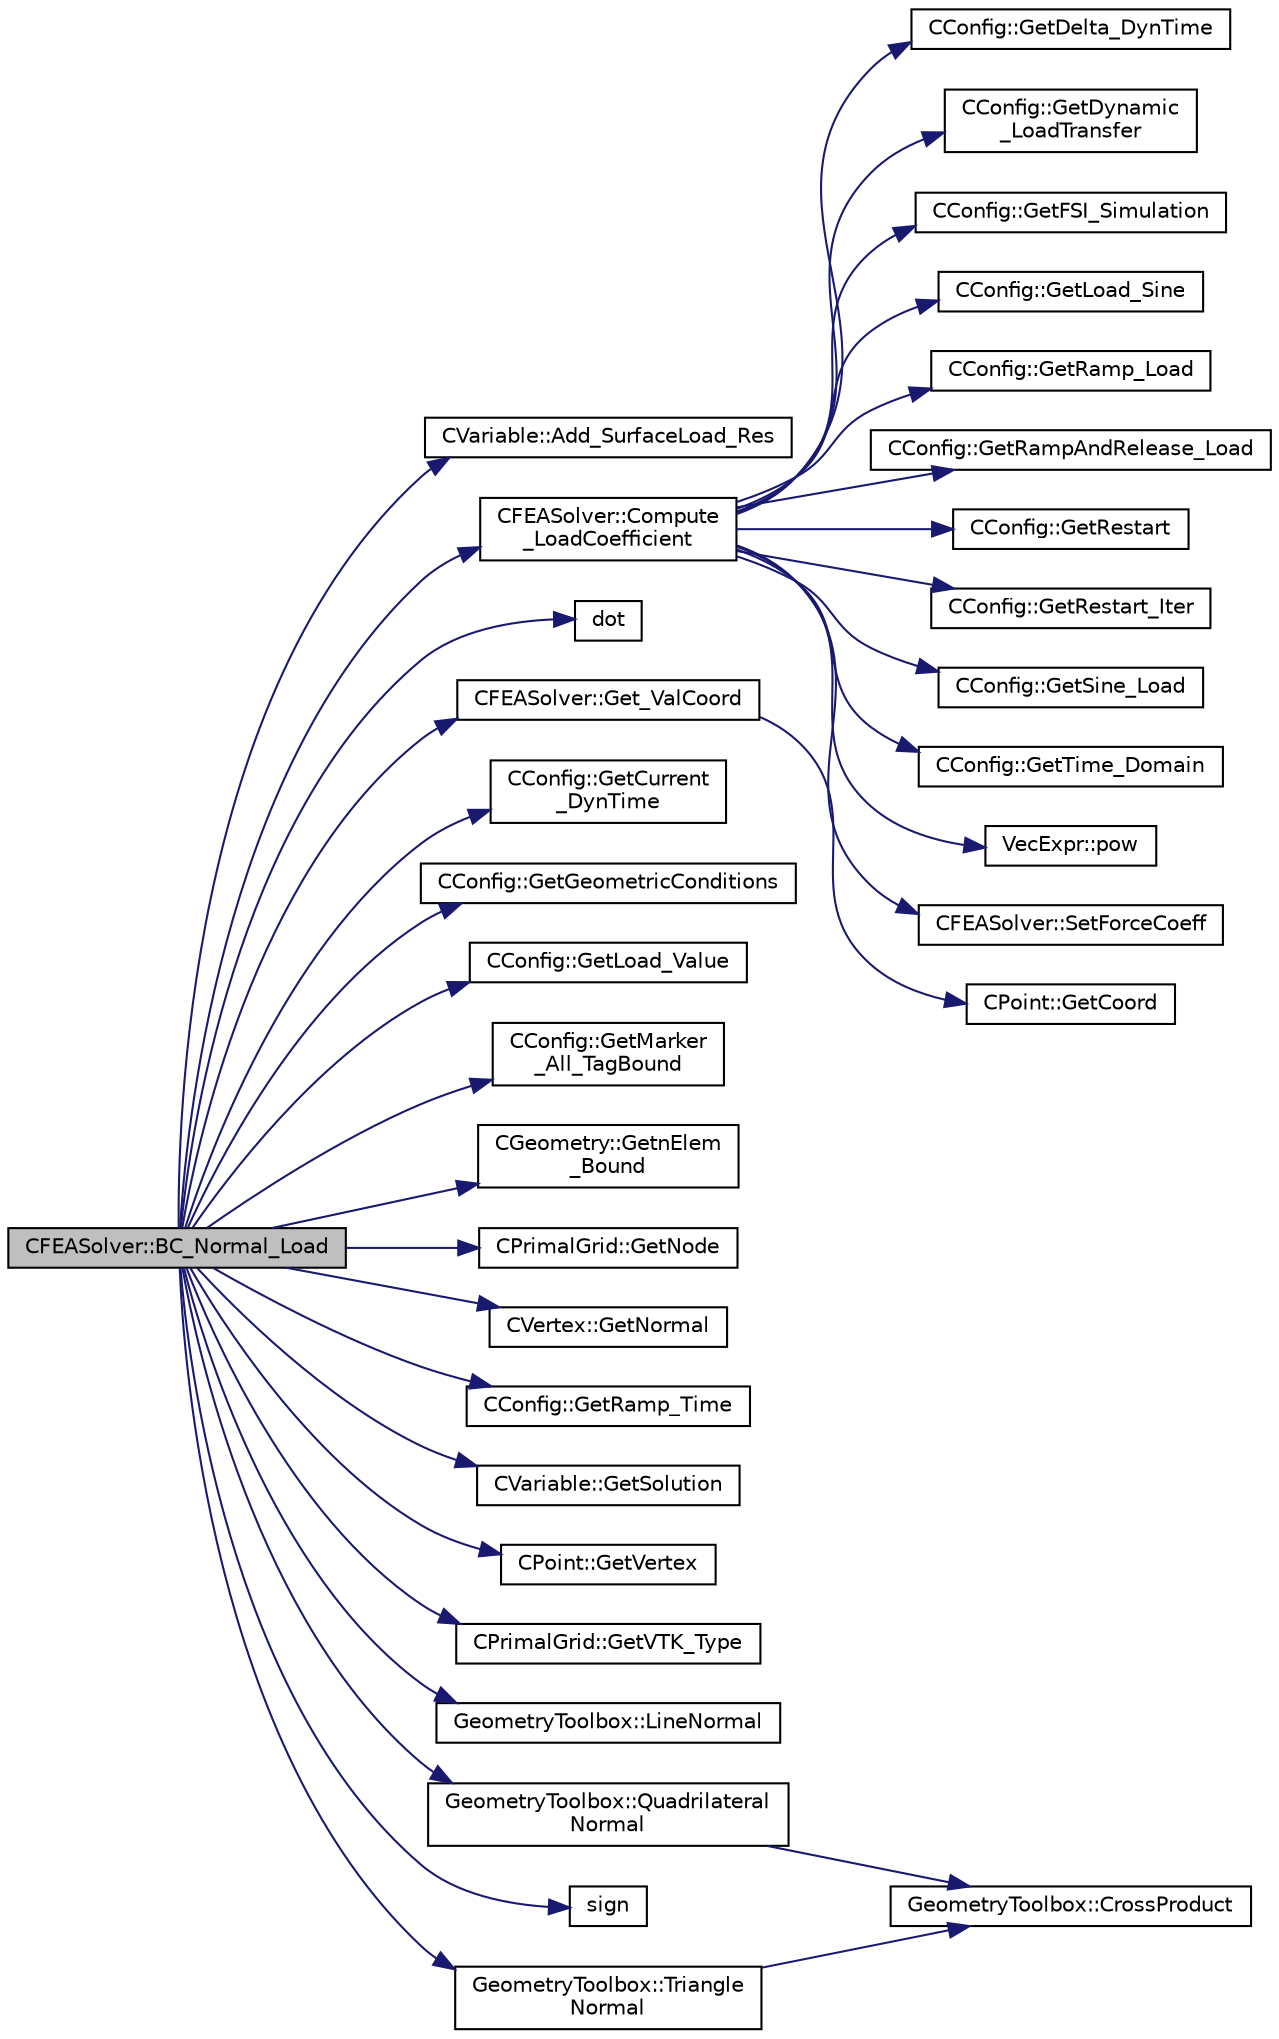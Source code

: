 digraph "CFEASolver::BC_Normal_Load"
{
 // LATEX_PDF_SIZE
  edge [fontname="Helvetica",fontsize="10",labelfontname="Helvetica",labelfontsize="10"];
  node [fontname="Helvetica",fontsize="10",shape=record];
  rankdir="LR";
  Node1 [label="CFEASolver::BC_Normal_Load",height=0.2,width=0.4,color="black", fillcolor="grey75", style="filled", fontcolor="black",tooltip="Impose a load boundary condition normal to the boundary."];
  Node1 -> Node2 [color="midnightblue",fontsize="10",style="solid",fontname="Helvetica"];
  Node2 [label="CVariable::Add_SurfaceLoad_Res",height=0.2,width=0.4,color="black", fillcolor="white", style="filled",URL="$classCVariable.html#a864225c063788816b003bd631e8a6c93",tooltip="A virtual member."];
  Node1 -> Node3 [color="midnightblue",fontsize="10",style="solid",fontname="Helvetica"];
  Node3 [label="CFEASolver::Compute\l_LoadCoefficient",height=0.2,width=0.4,color="black", fillcolor="white", style="filled",URL="$classCFEASolver.html#a107e856fe84336a5c30945b52095244a",tooltip="Get multiplier for loads."];
  Node3 -> Node4 [color="midnightblue",fontsize="10",style="solid",fontname="Helvetica"];
  Node4 [label="CConfig::GetDelta_DynTime",height=0.2,width=0.4,color="black", fillcolor="white", style="filled",URL="$classCConfig.html#ad53c6032f42622b763a0791306e9c14d",tooltip="If we are prforming an unsteady simulation, there is only one value of the time step for the complete..."];
  Node3 -> Node5 [color="midnightblue",fontsize="10",style="solid",fontname="Helvetica"];
  Node5 [label="CConfig::GetDynamic\l_LoadTransfer",height=0.2,width=0.4,color="black", fillcolor="white", style="filled",URL="$classCConfig.html#a578208e01406648b85d116ae70218559",tooltip="Get the kind of load transfer method we want to use for dynamic problems."];
  Node3 -> Node6 [color="midnightblue",fontsize="10",style="solid",fontname="Helvetica"];
  Node6 [label="CConfig::GetFSI_Simulation",height=0.2,width=0.4,color="black", fillcolor="white", style="filled",URL="$classCConfig.html#ab3fdf060d59e990ed2e9418e8df56ad7",tooltip="Check if the simulation we are running is a FSI simulation."];
  Node3 -> Node7 [color="midnightblue",fontsize="10",style="solid",fontname="Helvetica"];
  Node7 [label="CConfig::GetLoad_Sine",height=0.2,width=0.4,color="black", fillcolor="white", style="filled",URL="$classCConfig.html#abe3a0f15fcf5085a5fed84ad515fe1eb",tooltip="Get the sine load properties."];
  Node3 -> Node8 [color="midnightblue",fontsize="10",style="solid",fontname="Helvetica"];
  Node8 [label="CConfig::GetRamp_Load",height=0.2,width=0.4,color="black", fillcolor="white", style="filled",URL="$classCConfig.html#a85f48cb5b1493d154ae9ed446c5a9539",tooltip="Check if the user wants to apply the load as a ramp."];
  Node3 -> Node9 [color="midnightblue",fontsize="10",style="solid",fontname="Helvetica"];
  Node9 [label="CConfig::GetRampAndRelease_Load",height=0.2,width=0.4,color="black", fillcolor="white", style="filled",URL="$classCConfig.html#acb987d15f085accca38786d26e361314",tooltip="Check if the user wants to apply the load as a ramp."];
  Node3 -> Node10 [color="midnightblue",fontsize="10",style="solid",fontname="Helvetica"];
  Node10 [label="CConfig::GetRestart",height=0.2,width=0.4,color="black", fillcolor="white", style="filled",URL="$classCConfig.html#ae55bdae4e8b4e61fd07a857005cc6799",tooltip="Provides the restart information."];
  Node3 -> Node11 [color="midnightblue",fontsize="10",style="solid",fontname="Helvetica"];
  Node11 [label="CConfig::GetRestart_Iter",height=0.2,width=0.4,color="black", fillcolor="white", style="filled",URL="$classCConfig.html#aeca467e3a7c02d72b28ade957614035c",tooltip="Get the restart iteration."];
  Node3 -> Node12 [color="midnightblue",fontsize="10",style="solid",fontname="Helvetica"];
  Node12 [label="CConfig::GetSine_Load",height=0.2,width=0.4,color="black", fillcolor="white", style="filled",URL="$classCConfig.html#ac24e6981ea52b93379292b501f0effb9",tooltip="Check if the user wants to apply the load as a ramp."];
  Node3 -> Node13 [color="midnightblue",fontsize="10",style="solid",fontname="Helvetica"];
  Node13 [label="CConfig::GetTime_Domain",height=0.2,width=0.4,color="black", fillcolor="white", style="filled",URL="$classCConfig.html#a85d2e3cf43b77c63642c40c235b853f3",tooltip="Check if the multizone problem is solved for time domain."];
  Node3 -> Node14 [color="midnightblue",fontsize="10",style="solid",fontname="Helvetica"];
  Node14 [label="VecExpr::pow",height=0.2,width=0.4,color="black", fillcolor="white", style="filled",URL="$group__VecExpr.html#ga7fb255e1f2a1773d3cc6ff7bee1aadd2",tooltip=" "];
  Node3 -> Node15 [color="midnightblue",fontsize="10",style="solid",fontname="Helvetica"];
  Node15 [label="CFEASolver::SetForceCoeff",height=0.2,width=0.4,color="black", fillcolor="white", style="filled",URL="$classCFEASolver.html#aabb92dd91df9b74e8fd622c345cb22af",tooltip="Set the value of the force coefficient history for the history file."];
  Node1 -> Node16 [color="midnightblue",fontsize="10",style="solid",fontname="Helvetica"];
  Node16 [label="dot",height=0.2,width=0.4,color="black", fillcolor="white", style="filled",URL="$util_8hpp.html#a67fa0c6906ccf410ef038dede765af81",tooltip="Dot product."];
  Node1 -> Node17 [color="midnightblue",fontsize="10",style="solid",fontname="Helvetica"];
  Node17 [label="CFEASolver::Get_ValCoord",height=0.2,width=0.4,color="black", fillcolor="white", style="filled",URL="$classCFEASolver.html#ad4309facfe4044d5f5a11209cc96c7eb",tooltip="Get the value of the reference coordinate to set on the element structure."];
  Node17 -> Node18 [color="midnightblue",fontsize="10",style="solid",fontname="Helvetica"];
  Node18 [label="CPoint::GetCoord",height=0.2,width=0.4,color="black", fillcolor="white", style="filled",URL="$classCPoint.html#ab16c29dd03911529cd73bf467c313179",tooltip="Get the coordinates dor the control volume."];
  Node1 -> Node19 [color="midnightblue",fontsize="10",style="solid",fontname="Helvetica"];
  Node19 [label="CConfig::GetCurrent\l_DynTime",height=0.2,width=0.4,color="black", fillcolor="white", style="filled",URL="$classCConfig.html#ad15f9c1ece08b75aeaf7b383b41ccb1d",tooltip="If we are prforming an unsteady simulation, there is only one value of the time step for the complete..."];
  Node1 -> Node20 [color="midnightblue",fontsize="10",style="solid",fontname="Helvetica"];
  Node20 [label="CConfig::GetGeometricConditions",height=0.2,width=0.4,color="black", fillcolor="white", style="filled",URL="$classCConfig.html#a9285d2a69fa076420dc0533865f5fe4e",tooltip="Geometric conditions for the structural solver."];
  Node1 -> Node21 [color="midnightblue",fontsize="10",style="solid",fontname="Helvetica"];
  Node21 [label="CConfig::GetLoad_Value",height=0.2,width=0.4,color="black", fillcolor="white", style="filled",URL="$classCConfig.html#ac172487ab24ae41e597d91638f55affc",tooltip="Get the force value at an load boundary."];
  Node1 -> Node22 [color="midnightblue",fontsize="10",style="solid",fontname="Helvetica"];
  Node22 [label="CConfig::GetMarker\l_All_TagBound",height=0.2,width=0.4,color="black", fillcolor="white", style="filled",URL="$classCConfig.html#ab8c9c1f45950a29355be4ff357049440",tooltip="Get the index of the surface defined in the geometry file."];
  Node1 -> Node23 [color="midnightblue",fontsize="10",style="solid",fontname="Helvetica"];
  Node23 [label="CGeometry::GetnElem\l_Bound",height=0.2,width=0.4,color="black", fillcolor="white", style="filled",URL="$classCGeometry.html#a99963e6bd2e4a26d4562f7ea5e8b8873",tooltip="Get the number of boundary elements."];
  Node1 -> Node24 [color="midnightblue",fontsize="10",style="solid",fontname="Helvetica"];
  Node24 [label="CPrimalGrid::GetNode",height=0.2,width=0.4,color="black", fillcolor="white", style="filled",URL="$classCPrimalGrid.html#a6353b89f5a8a3948cd475da6152bf077",tooltip="Get the nodes shared by the primal grid element."];
  Node1 -> Node25 [color="midnightblue",fontsize="10",style="solid",fontname="Helvetica"];
  Node25 [label="CVertex::GetNormal",height=0.2,width=0.4,color="black", fillcolor="white", style="filled",URL="$classCVertex.html#a57cacfe764770e6c0e54c278cb584f7c",tooltip="Copy the the normal vector of a face."];
  Node1 -> Node26 [color="midnightblue",fontsize="10",style="solid",fontname="Helvetica"];
  Node26 [label="CConfig::GetRamp_Time",height=0.2,width=0.4,color="black", fillcolor="white", style="filled",URL="$classCConfig.html#a5b34d3fba0bc0b3b979827d15c52bd6f",tooltip="Get the maximum time of the ramp."];
  Node1 -> Node27 [color="midnightblue",fontsize="10",style="solid",fontname="Helvetica"];
  Node27 [label="CVariable::GetSolution",height=0.2,width=0.4,color="black", fillcolor="white", style="filled",URL="$classCVariable.html#a261483e39c23c1de7cb9aea7e917c121",tooltip="Get the solution."];
  Node1 -> Node28 [color="midnightblue",fontsize="10",style="solid",fontname="Helvetica"];
  Node28 [label="CPoint::GetVertex",height=0.2,width=0.4,color="black", fillcolor="white", style="filled",URL="$classCPoint.html#aa23a2b42b38e6d611038eeafdb7051d0",tooltip="Get the vertex that compose the control volume for a marker."];
  Node1 -> Node29 [color="midnightblue",fontsize="10",style="solid",fontname="Helvetica"];
  Node29 [label="CPrimalGrid::GetVTK_Type",height=0.2,width=0.4,color="black", fillcolor="white", style="filled",URL="$classCPrimalGrid.html#ad506ad8f97dd70d71c1ee6f407df4cf5",tooltip="Get VTK type."];
  Node1 -> Node30 [color="midnightblue",fontsize="10",style="solid",fontname="Helvetica"];
  Node30 [label="GeometryToolbox::LineNormal",height=0.2,width=0.4,color="black", fillcolor="white", style="filled",URL="$group__GeometryToolbox.html#ga7079d2492b2934b5a8044b6576d35125",tooltip="Set U as the normal to a 2D line defined by coords[iPoint][iDim]."];
  Node1 -> Node31 [color="midnightblue",fontsize="10",style="solid",fontname="Helvetica"];
  Node31 [label="GeometryToolbox::Quadrilateral\lNormal",height=0.2,width=0.4,color="black", fillcolor="white", style="filled",URL="$group__GeometryToolbox.html#ga33b6625a765eb24f27428949e1b1433e",tooltip="Normal vector of a quadrilateral, cross product of the two diagonals."];
  Node31 -> Node32 [color="midnightblue",fontsize="10",style="solid",fontname="Helvetica"];
  Node32 [label="GeometryToolbox::CrossProduct",height=0.2,width=0.4,color="black", fillcolor="white", style="filled",URL="$group__GeometryToolbox.html#ga26f2f767e60f046c51299f6236f84ffe",tooltip="c = a x b"];
  Node1 -> Node33 [color="midnightblue",fontsize="10",style="solid",fontname="Helvetica"];
  Node33 [label="sign",height=0.2,width=0.4,color="black", fillcolor="white", style="filled",URL="$group__SIMD.html#gad1cee0edfc6d89d1841093121bb0a581",tooltip=" "];
  Node1 -> Node34 [color="midnightblue",fontsize="10",style="solid",fontname="Helvetica"];
  Node34 [label="GeometryToolbox::Triangle\lNormal",height=0.2,width=0.4,color="black", fillcolor="white", style="filled",URL="$group__GeometryToolbox.html#gaaf49b2060e8b62e065637f257283d132",tooltip="Normal vector of a triangle, cross product of two sides."];
  Node34 -> Node32 [color="midnightblue",fontsize="10",style="solid",fontname="Helvetica"];
}
